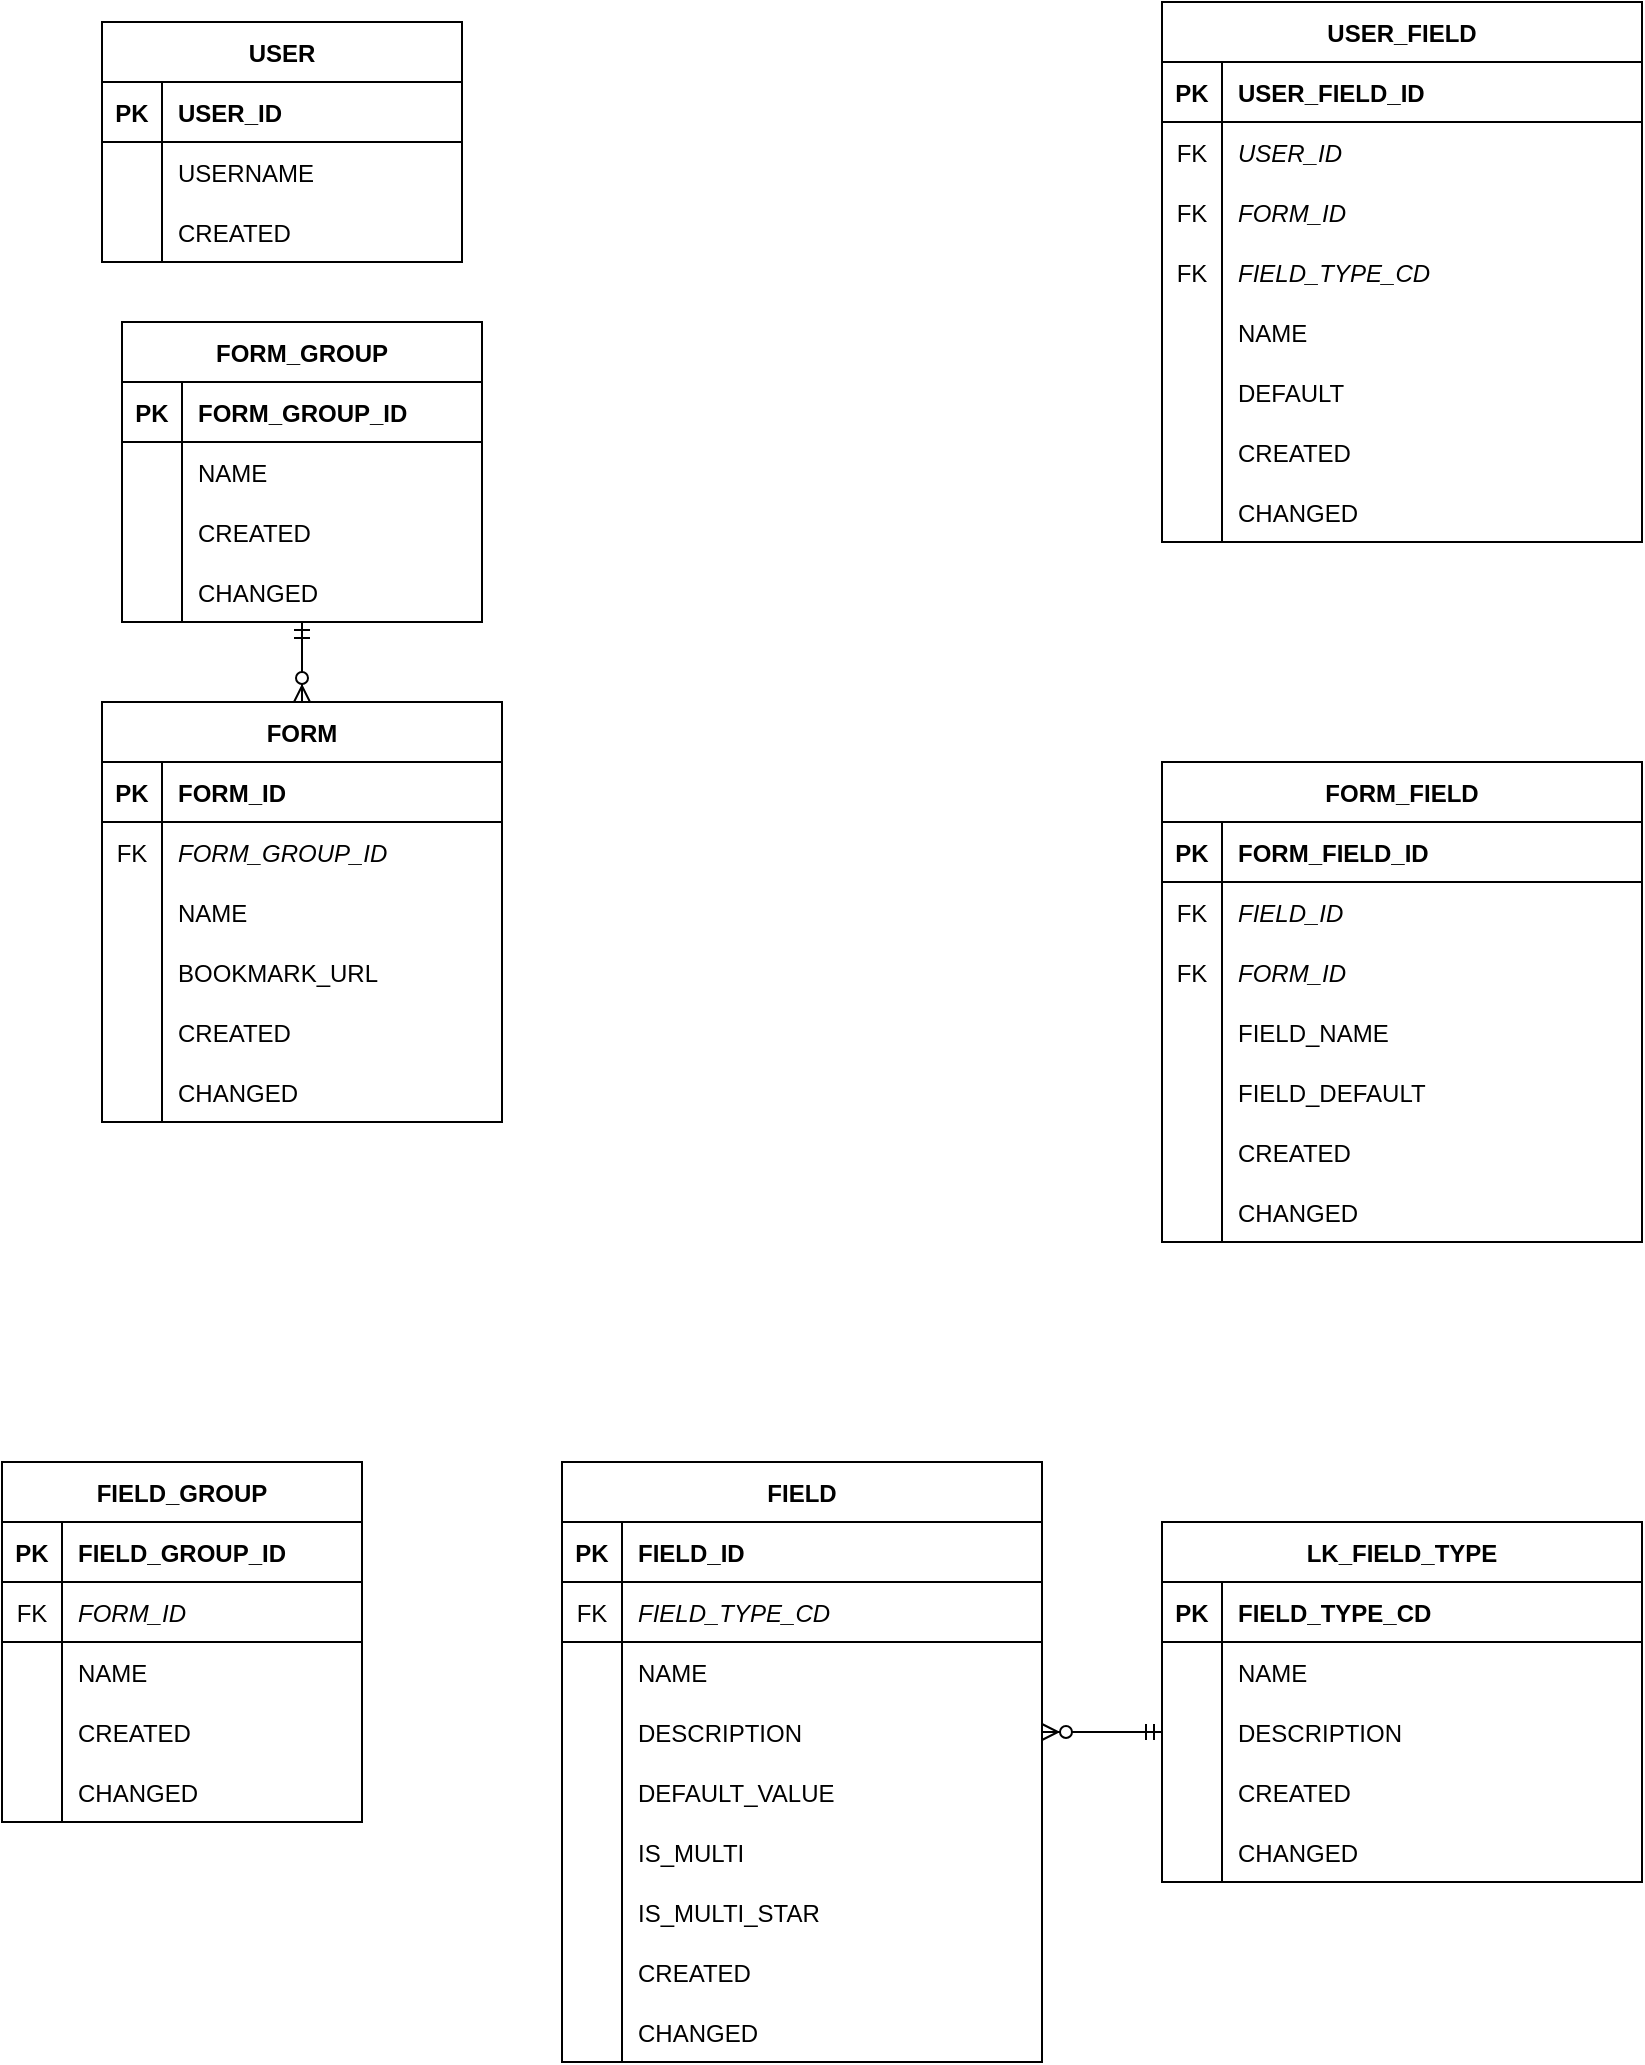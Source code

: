 <mxfile version="14.1.1" type="github"><diagram id="ejRv6FtVMsFCVGn7EdGN" name="Page-1"><mxGraphModel dx="2523" dy="896" grid="1" gridSize="10" guides="1" tooltips="1" connect="1" arrows="1" fold="1" page="1" pageScale="1" pageWidth="850" pageHeight="1100" math="0" shadow="0"><root><mxCell id="0"/><mxCell id="1" parent="0"/><mxCell id="hZEWQBND3dvIT94Ch_Uh-1" value="USER" style="shape=table;startSize=30;container=1;collapsible=1;childLayout=tableLayout;fixedRows=1;rowLines=0;fontStyle=1;align=center;resizeLast=1;" vertex="1" parent="1"><mxGeometry x="40" y="60" width="180" height="120" as="geometry"><mxRectangle x="80" y="140" width="70" height="30" as="alternateBounds"/></mxGeometry></mxCell><mxCell id="hZEWQBND3dvIT94Ch_Uh-2" value="" style="shape=partialRectangle;collapsible=0;dropTarget=0;pointerEvents=0;fillColor=none;top=0;left=0;bottom=1;right=0;points=[[0,0.5],[1,0.5]];portConstraint=eastwest;" vertex="1" parent="hZEWQBND3dvIT94Ch_Uh-1"><mxGeometry y="30" width="180" height="30" as="geometry"/></mxCell><mxCell id="hZEWQBND3dvIT94Ch_Uh-3" value="PK" style="shape=partialRectangle;connectable=0;fillColor=none;top=0;left=0;bottom=0;right=0;fontStyle=1;overflow=hidden;" vertex="1" parent="hZEWQBND3dvIT94Ch_Uh-2"><mxGeometry width="30" height="30" as="geometry"/></mxCell><mxCell id="hZEWQBND3dvIT94Ch_Uh-4" value="USER_ID" style="shape=partialRectangle;connectable=0;fillColor=none;top=0;left=0;bottom=0;right=0;align=left;spacingLeft=6;fontStyle=1;overflow=hidden;" vertex="1" parent="hZEWQBND3dvIT94Ch_Uh-2"><mxGeometry x="30" width="150" height="30" as="geometry"/></mxCell><mxCell id="hZEWQBND3dvIT94Ch_Uh-5" value="" style="shape=partialRectangle;collapsible=0;dropTarget=0;pointerEvents=0;fillColor=none;top=0;left=0;bottom=0;right=0;points=[[0,0.5],[1,0.5]];portConstraint=eastwest;" vertex="1" parent="hZEWQBND3dvIT94Ch_Uh-1"><mxGeometry y="60" width="180" height="30" as="geometry"/></mxCell><mxCell id="hZEWQBND3dvIT94Ch_Uh-6" value="" style="shape=partialRectangle;connectable=0;fillColor=none;top=0;left=0;bottom=0;right=0;editable=1;overflow=hidden;" vertex="1" parent="hZEWQBND3dvIT94Ch_Uh-5"><mxGeometry width="30" height="30" as="geometry"/></mxCell><mxCell id="hZEWQBND3dvIT94Ch_Uh-7" value="USERNAME" style="shape=partialRectangle;connectable=0;fillColor=none;top=0;left=0;bottom=0;right=0;align=left;spacingLeft=6;overflow=hidden;" vertex="1" parent="hZEWQBND3dvIT94Ch_Uh-5"><mxGeometry x="30" width="150" height="30" as="geometry"/></mxCell><mxCell id="hZEWQBND3dvIT94Ch_Uh-8" value="" style="shape=partialRectangle;collapsible=0;dropTarget=0;pointerEvents=0;fillColor=none;top=0;left=0;bottom=0;right=0;points=[[0,0.5],[1,0.5]];portConstraint=eastwest;" vertex="1" parent="hZEWQBND3dvIT94Ch_Uh-1"><mxGeometry y="90" width="180" height="30" as="geometry"/></mxCell><mxCell id="hZEWQBND3dvIT94Ch_Uh-9" value="" style="shape=partialRectangle;connectable=0;fillColor=none;top=0;left=0;bottom=0;right=0;editable=1;overflow=hidden;" vertex="1" parent="hZEWQBND3dvIT94Ch_Uh-8"><mxGeometry width="30" height="30" as="geometry"/></mxCell><mxCell id="hZEWQBND3dvIT94Ch_Uh-10" value="CREATED" style="shape=partialRectangle;connectable=0;fillColor=none;top=0;left=0;bottom=0;right=0;align=left;spacingLeft=6;overflow=hidden;" vertex="1" parent="hZEWQBND3dvIT94Ch_Uh-8"><mxGeometry x="30" width="150" height="30" as="geometry"/></mxCell><mxCell id="hZEWQBND3dvIT94Ch_Uh-197" style="edgeStyle=none;rounded=0;orthogonalLoop=1;jettySize=auto;html=1;exitX=0.5;exitY=0;exitDx=0;exitDy=0;startArrow=ERzeroToMany;startFill=1;endArrow=ERmandOne;endFill=0;strokeColor=#000000;strokeWidth=1;" edge="1" parent="1" source="hZEWQBND3dvIT94Ch_Uh-14" target="hZEWQBND3dvIT94Ch_Uh-194"><mxGeometry relative="1" as="geometry"/></mxCell><mxCell id="hZEWQBND3dvIT94Ch_Uh-14" value="FORM" style="shape=table;startSize=30;container=1;collapsible=1;childLayout=tableLayout;fixedRows=1;rowLines=0;fontStyle=1;align=center;resizeLast=1;" vertex="1" parent="1"><mxGeometry x="40" y="400" width="200" height="210" as="geometry"><mxRectangle x="80" y="140" width="70" height="30" as="alternateBounds"/></mxGeometry></mxCell><mxCell id="hZEWQBND3dvIT94Ch_Uh-15" value="" style="shape=partialRectangle;collapsible=0;dropTarget=0;pointerEvents=0;fillColor=none;top=0;left=0;bottom=1;right=0;points=[[0,0.5],[1,0.5]];portConstraint=eastwest;" vertex="1" parent="hZEWQBND3dvIT94Ch_Uh-14"><mxGeometry y="30" width="200" height="30" as="geometry"/></mxCell><mxCell id="hZEWQBND3dvIT94Ch_Uh-16" value="PK" style="shape=partialRectangle;connectable=0;fillColor=none;top=0;left=0;bottom=0;right=0;fontStyle=1;overflow=hidden;" vertex="1" parent="hZEWQBND3dvIT94Ch_Uh-15"><mxGeometry width="30" height="30" as="geometry"/></mxCell><mxCell id="hZEWQBND3dvIT94Ch_Uh-17" value="FORM_ID" style="shape=partialRectangle;connectable=0;fillColor=none;top=0;left=0;bottom=0;right=0;align=left;spacingLeft=6;fontStyle=1;overflow=hidden;" vertex="1" parent="hZEWQBND3dvIT94Ch_Uh-15"><mxGeometry x="30" width="170" height="30" as="geometry"/></mxCell><mxCell id="hZEWQBND3dvIT94Ch_Uh-198" style="shape=partialRectangle;collapsible=0;dropTarget=0;pointerEvents=0;fillColor=none;top=0;left=0;bottom=0;right=0;points=[[0,0.5],[1,0.5]];portConstraint=eastwest;" vertex="1" parent="hZEWQBND3dvIT94Ch_Uh-14"><mxGeometry y="60" width="200" height="30" as="geometry"/></mxCell><mxCell id="hZEWQBND3dvIT94Ch_Uh-199" value="FK" style="shape=partialRectangle;connectable=0;fillColor=none;top=0;left=0;bottom=0;right=0;editable=1;overflow=hidden;" vertex="1" parent="hZEWQBND3dvIT94Ch_Uh-198"><mxGeometry width="30" height="30" as="geometry"/></mxCell><mxCell id="hZEWQBND3dvIT94Ch_Uh-200" value="FORM_GROUP_ID" style="shape=partialRectangle;connectable=0;fillColor=none;top=0;left=0;bottom=0;right=0;align=left;spacingLeft=6;overflow=hidden;fontStyle=2" vertex="1" parent="hZEWQBND3dvIT94Ch_Uh-198"><mxGeometry x="30" width="170" height="30" as="geometry"/></mxCell><mxCell id="hZEWQBND3dvIT94Ch_Uh-18" value="" style="shape=partialRectangle;collapsible=0;dropTarget=0;pointerEvents=0;fillColor=none;top=0;left=0;bottom=0;right=0;points=[[0,0.5],[1,0.5]];portConstraint=eastwest;" vertex="1" parent="hZEWQBND3dvIT94Ch_Uh-14"><mxGeometry y="90" width="200" height="30" as="geometry"/></mxCell><mxCell id="hZEWQBND3dvIT94Ch_Uh-19" value="" style="shape=partialRectangle;connectable=0;fillColor=none;top=0;left=0;bottom=0;right=0;editable=1;overflow=hidden;" vertex="1" parent="hZEWQBND3dvIT94Ch_Uh-18"><mxGeometry width="30" height="30" as="geometry"/></mxCell><mxCell id="hZEWQBND3dvIT94Ch_Uh-20" value="NAME" style="shape=partialRectangle;connectable=0;fillColor=none;top=0;left=0;bottom=0;right=0;align=left;spacingLeft=6;overflow=hidden;" vertex="1" parent="hZEWQBND3dvIT94Ch_Uh-18"><mxGeometry x="30" width="170" height="30" as="geometry"/></mxCell><mxCell id="hZEWQBND3dvIT94Ch_Uh-110" style="shape=partialRectangle;collapsible=0;dropTarget=0;pointerEvents=0;fillColor=none;top=0;left=0;bottom=0;right=0;points=[[0,0.5],[1,0.5]];portConstraint=eastwest;" vertex="1" parent="hZEWQBND3dvIT94Ch_Uh-14"><mxGeometry y="120" width="200" height="30" as="geometry"/></mxCell><mxCell id="hZEWQBND3dvIT94Ch_Uh-111" style="shape=partialRectangle;connectable=0;fillColor=none;top=0;left=0;bottom=0;right=0;editable=1;overflow=hidden;" vertex="1" parent="hZEWQBND3dvIT94Ch_Uh-110"><mxGeometry width="30" height="30" as="geometry"/></mxCell><mxCell id="hZEWQBND3dvIT94Ch_Uh-112" value="BOOKMARK_URL" style="shape=partialRectangle;connectable=0;fillColor=none;top=0;left=0;bottom=0;right=0;align=left;spacingLeft=6;overflow=hidden;" vertex="1" parent="hZEWQBND3dvIT94Ch_Uh-110"><mxGeometry x="30" width="170" height="30" as="geometry"/></mxCell><mxCell id="hZEWQBND3dvIT94Ch_Uh-21" value="" style="shape=partialRectangle;collapsible=0;dropTarget=0;pointerEvents=0;fillColor=none;top=0;left=0;bottom=0;right=0;points=[[0,0.5],[1,0.5]];portConstraint=eastwest;" vertex="1" parent="hZEWQBND3dvIT94Ch_Uh-14"><mxGeometry y="150" width="200" height="30" as="geometry"/></mxCell><mxCell id="hZEWQBND3dvIT94Ch_Uh-22" value="" style="shape=partialRectangle;connectable=0;fillColor=none;top=0;left=0;bottom=0;right=0;editable=1;overflow=hidden;" vertex="1" parent="hZEWQBND3dvIT94Ch_Uh-21"><mxGeometry width="30" height="30" as="geometry"/></mxCell><mxCell id="hZEWQBND3dvIT94Ch_Uh-23" value="CREATED" style="shape=partialRectangle;connectable=0;fillColor=none;top=0;left=0;bottom=0;right=0;align=left;spacingLeft=6;overflow=hidden;" vertex="1" parent="hZEWQBND3dvIT94Ch_Uh-21"><mxGeometry x="30" width="170" height="30" as="geometry"/></mxCell><mxCell id="hZEWQBND3dvIT94Ch_Uh-24" value="" style="shape=partialRectangle;collapsible=0;dropTarget=0;pointerEvents=0;fillColor=none;top=0;left=0;bottom=0;right=0;points=[[0,0.5],[1,0.5]];portConstraint=eastwest;" vertex="1" parent="hZEWQBND3dvIT94Ch_Uh-14"><mxGeometry y="180" width="200" height="30" as="geometry"/></mxCell><mxCell id="hZEWQBND3dvIT94Ch_Uh-25" value="" style="shape=partialRectangle;connectable=0;fillColor=none;top=0;left=0;bottom=0;right=0;editable=1;overflow=hidden;" vertex="1" parent="hZEWQBND3dvIT94Ch_Uh-24"><mxGeometry width="30" height="30" as="geometry"/></mxCell><mxCell id="hZEWQBND3dvIT94Ch_Uh-26" value="CHANGED" style="shape=partialRectangle;connectable=0;fillColor=none;top=0;left=0;bottom=0;right=0;align=left;spacingLeft=6;overflow=hidden;" vertex="1" parent="hZEWQBND3dvIT94Ch_Uh-24"><mxGeometry x="30" width="170" height="30" as="geometry"/></mxCell><mxCell id="hZEWQBND3dvIT94Ch_Uh-30" value="FORM_FIELD" style="shape=table;startSize=30;container=1;collapsible=1;childLayout=tableLayout;fixedRows=1;rowLines=0;fontStyle=1;align=center;resizeLast=1;" vertex="1" parent="1"><mxGeometry x="570" y="430" width="240" height="240" as="geometry"><mxRectangle x="80" y="140" width="70" height="30" as="alternateBounds"/></mxGeometry></mxCell><mxCell id="hZEWQBND3dvIT94Ch_Uh-31" value="" style="shape=partialRectangle;collapsible=0;dropTarget=0;pointerEvents=0;fillColor=none;top=0;left=0;bottom=1;right=0;points=[[0,0.5],[1,0.5]];portConstraint=eastwest;" vertex="1" parent="hZEWQBND3dvIT94Ch_Uh-30"><mxGeometry y="30" width="240" height="30" as="geometry"/></mxCell><mxCell id="hZEWQBND3dvIT94Ch_Uh-32" value="PK" style="shape=partialRectangle;connectable=0;fillColor=none;top=0;left=0;bottom=0;right=0;fontStyle=1;overflow=hidden;" vertex="1" parent="hZEWQBND3dvIT94Ch_Uh-31"><mxGeometry width="30" height="30" as="geometry"/></mxCell><mxCell id="hZEWQBND3dvIT94Ch_Uh-33" value="FORM_FIELD_ID" style="shape=partialRectangle;connectable=0;fillColor=none;top=0;left=0;bottom=0;right=0;align=left;spacingLeft=6;fontStyle=1;overflow=hidden;" vertex="1" parent="hZEWQBND3dvIT94Ch_Uh-31"><mxGeometry x="30" width="210" height="30" as="geometry"/></mxCell><mxCell id="hZEWQBND3dvIT94Ch_Uh-70" style="shape=partialRectangle;collapsible=0;dropTarget=0;pointerEvents=0;fillColor=none;top=0;left=0;bottom=0;right=0;points=[[0,0.5],[1,0.5]];portConstraint=eastwest;" vertex="1" parent="hZEWQBND3dvIT94Ch_Uh-30"><mxGeometry y="60" width="240" height="30" as="geometry"/></mxCell><mxCell id="hZEWQBND3dvIT94Ch_Uh-71" value="FK" style="shape=partialRectangle;connectable=0;fillColor=none;top=0;left=0;bottom=0;right=0;editable=1;overflow=hidden;" vertex="1" parent="hZEWQBND3dvIT94Ch_Uh-70"><mxGeometry width="30" height="30" as="geometry"/></mxCell><mxCell id="hZEWQBND3dvIT94Ch_Uh-72" value="FIELD_ID" style="shape=partialRectangle;connectable=0;fillColor=none;top=0;left=0;bottom=0;right=0;align=left;spacingLeft=6;overflow=hidden;fontStyle=2" vertex="1" parent="hZEWQBND3dvIT94Ch_Uh-70"><mxGeometry x="30" width="210" height="30" as="geometry"/></mxCell><mxCell id="hZEWQBND3dvIT94Ch_Uh-151" style="shape=partialRectangle;collapsible=0;dropTarget=0;pointerEvents=0;fillColor=none;top=0;left=0;bottom=0;right=0;points=[[0,0.5],[1,0.5]];portConstraint=eastwest;" vertex="1" parent="hZEWQBND3dvIT94Ch_Uh-30"><mxGeometry y="90" width="240" height="30" as="geometry"/></mxCell><mxCell id="hZEWQBND3dvIT94Ch_Uh-152" value="FK" style="shape=partialRectangle;connectable=0;fillColor=none;top=0;left=0;bottom=0;right=0;editable=1;overflow=hidden;" vertex="1" parent="hZEWQBND3dvIT94Ch_Uh-151"><mxGeometry width="30" height="30" as="geometry"/></mxCell><mxCell id="hZEWQBND3dvIT94Ch_Uh-153" value="FORM_ID" style="shape=partialRectangle;connectable=0;fillColor=none;top=0;left=0;bottom=0;right=0;align=left;spacingLeft=6;overflow=hidden;fontStyle=2" vertex="1" parent="hZEWQBND3dvIT94Ch_Uh-151"><mxGeometry x="30" width="210" height="30" as="geometry"/></mxCell><mxCell id="hZEWQBND3dvIT94Ch_Uh-34" value="" style="shape=partialRectangle;collapsible=0;dropTarget=0;pointerEvents=0;fillColor=none;top=0;left=0;bottom=0;right=0;points=[[0,0.5],[1,0.5]];portConstraint=eastwest;" vertex="1" parent="hZEWQBND3dvIT94Ch_Uh-30"><mxGeometry y="120" width="240" height="30" as="geometry"/></mxCell><mxCell id="hZEWQBND3dvIT94Ch_Uh-35" value="" style="shape=partialRectangle;connectable=0;fillColor=none;top=0;left=0;bottom=0;right=0;editable=1;overflow=hidden;" vertex="1" parent="hZEWQBND3dvIT94Ch_Uh-34"><mxGeometry width="30" height="30" as="geometry"/></mxCell><mxCell id="hZEWQBND3dvIT94Ch_Uh-36" value="FIELD_NAME" style="shape=partialRectangle;connectable=0;fillColor=none;top=0;left=0;bottom=0;right=0;align=left;spacingLeft=6;overflow=hidden;" vertex="1" parent="hZEWQBND3dvIT94Ch_Uh-34"><mxGeometry x="30" width="210" height="30" as="geometry"/></mxCell><mxCell id="hZEWQBND3dvIT94Ch_Uh-43" style="shape=partialRectangle;collapsible=0;dropTarget=0;pointerEvents=0;fillColor=none;top=0;left=0;bottom=0;right=0;points=[[0,0.5],[1,0.5]];portConstraint=eastwest;" vertex="1" parent="hZEWQBND3dvIT94Ch_Uh-30"><mxGeometry y="150" width="240" height="30" as="geometry"/></mxCell><mxCell id="hZEWQBND3dvIT94Ch_Uh-44" style="shape=partialRectangle;connectable=0;fillColor=none;top=0;left=0;bottom=0;right=0;editable=1;overflow=hidden;" vertex="1" parent="hZEWQBND3dvIT94Ch_Uh-43"><mxGeometry width="30" height="30" as="geometry"/></mxCell><mxCell id="hZEWQBND3dvIT94Ch_Uh-45" value="FIELD_DEFAULT" style="shape=partialRectangle;connectable=0;fillColor=none;top=0;left=0;bottom=0;right=0;align=left;spacingLeft=6;overflow=hidden;" vertex="1" parent="hZEWQBND3dvIT94Ch_Uh-43"><mxGeometry x="30" width="210" height="30" as="geometry"/></mxCell><mxCell id="hZEWQBND3dvIT94Ch_Uh-37" value="" style="shape=partialRectangle;collapsible=0;dropTarget=0;pointerEvents=0;fillColor=none;top=0;left=0;bottom=0;right=0;points=[[0,0.5],[1,0.5]];portConstraint=eastwest;" vertex="1" parent="hZEWQBND3dvIT94Ch_Uh-30"><mxGeometry y="180" width="240" height="30" as="geometry"/></mxCell><mxCell id="hZEWQBND3dvIT94Ch_Uh-38" value="" style="shape=partialRectangle;connectable=0;fillColor=none;top=0;left=0;bottom=0;right=0;editable=1;overflow=hidden;" vertex="1" parent="hZEWQBND3dvIT94Ch_Uh-37"><mxGeometry width="30" height="30" as="geometry"/></mxCell><mxCell id="hZEWQBND3dvIT94Ch_Uh-39" value="CREATED" style="shape=partialRectangle;connectable=0;fillColor=none;top=0;left=0;bottom=0;right=0;align=left;spacingLeft=6;overflow=hidden;" vertex="1" parent="hZEWQBND3dvIT94Ch_Uh-37"><mxGeometry x="30" width="210" height="30" as="geometry"/></mxCell><mxCell id="hZEWQBND3dvIT94Ch_Uh-40" value="" style="shape=partialRectangle;collapsible=0;dropTarget=0;pointerEvents=0;fillColor=none;top=0;left=0;bottom=0;right=0;points=[[0,0.5],[1,0.5]];portConstraint=eastwest;" vertex="1" parent="hZEWQBND3dvIT94Ch_Uh-30"><mxGeometry y="210" width="240" height="30" as="geometry"/></mxCell><mxCell id="hZEWQBND3dvIT94Ch_Uh-41" value="" style="shape=partialRectangle;connectable=0;fillColor=none;top=0;left=0;bottom=0;right=0;editable=1;overflow=hidden;" vertex="1" parent="hZEWQBND3dvIT94Ch_Uh-40"><mxGeometry width="30" height="30" as="geometry"/></mxCell><mxCell id="hZEWQBND3dvIT94Ch_Uh-42" value="CHANGED" style="shape=partialRectangle;connectable=0;fillColor=none;top=0;left=0;bottom=0;right=0;align=left;spacingLeft=6;overflow=hidden;" vertex="1" parent="hZEWQBND3dvIT94Ch_Uh-40"><mxGeometry x="30" width="210" height="30" as="geometry"/></mxCell><mxCell id="hZEWQBND3dvIT94Ch_Uh-49" value="LK_FIELD_TYPE" style="shape=table;startSize=30;container=1;collapsible=1;childLayout=tableLayout;fixedRows=1;rowLines=0;fontStyle=1;align=center;resizeLast=1;" vertex="1" parent="1"><mxGeometry x="570" y="810" width="240" height="180" as="geometry"><mxRectangle x="80" y="140" width="70" height="30" as="alternateBounds"/></mxGeometry></mxCell><mxCell id="hZEWQBND3dvIT94Ch_Uh-50" value="" style="shape=partialRectangle;collapsible=0;dropTarget=0;pointerEvents=0;fillColor=none;top=0;left=0;bottom=1;right=0;points=[[0,0.5],[1,0.5]];portConstraint=eastwest;" vertex="1" parent="hZEWQBND3dvIT94Ch_Uh-49"><mxGeometry y="30" width="240" height="30" as="geometry"/></mxCell><mxCell id="hZEWQBND3dvIT94Ch_Uh-51" value="PK" style="shape=partialRectangle;connectable=0;fillColor=none;top=0;left=0;bottom=0;right=0;fontStyle=1;overflow=hidden;" vertex="1" parent="hZEWQBND3dvIT94Ch_Uh-50"><mxGeometry width="30" height="30" as="geometry"/></mxCell><mxCell id="hZEWQBND3dvIT94Ch_Uh-52" value="FIELD_TYPE_CD" style="shape=partialRectangle;connectable=0;fillColor=none;top=0;left=0;bottom=0;right=0;align=left;spacingLeft=6;fontStyle=1;overflow=hidden;" vertex="1" parent="hZEWQBND3dvIT94Ch_Uh-50"><mxGeometry x="30" width="210" height="30" as="geometry"/></mxCell><mxCell id="hZEWQBND3dvIT94Ch_Uh-53" value="" style="shape=partialRectangle;collapsible=0;dropTarget=0;pointerEvents=0;fillColor=none;top=0;left=0;bottom=0;right=0;points=[[0,0.5],[1,0.5]];portConstraint=eastwest;" vertex="1" parent="hZEWQBND3dvIT94Ch_Uh-49"><mxGeometry y="60" width="240" height="30" as="geometry"/></mxCell><mxCell id="hZEWQBND3dvIT94Ch_Uh-54" value="" style="shape=partialRectangle;connectable=0;fillColor=none;top=0;left=0;bottom=0;right=0;editable=1;overflow=hidden;" vertex="1" parent="hZEWQBND3dvIT94Ch_Uh-53"><mxGeometry width="30" height="30" as="geometry"/></mxCell><mxCell id="hZEWQBND3dvIT94Ch_Uh-55" value="NAME" style="shape=partialRectangle;connectable=0;fillColor=none;top=0;left=0;bottom=0;right=0;align=left;spacingLeft=6;overflow=hidden;" vertex="1" parent="hZEWQBND3dvIT94Ch_Uh-53"><mxGeometry x="30" width="210" height="30" as="geometry"/></mxCell><mxCell id="hZEWQBND3dvIT94Ch_Uh-56" style="shape=partialRectangle;collapsible=0;dropTarget=0;pointerEvents=0;fillColor=none;top=0;left=0;bottom=0;right=0;points=[[0,0.5],[1,0.5]];portConstraint=eastwest;" vertex="1" parent="hZEWQBND3dvIT94Ch_Uh-49"><mxGeometry y="90" width="240" height="30" as="geometry"/></mxCell><mxCell id="hZEWQBND3dvIT94Ch_Uh-57" style="shape=partialRectangle;connectable=0;fillColor=none;top=0;left=0;bottom=0;right=0;editable=1;overflow=hidden;" vertex="1" parent="hZEWQBND3dvIT94Ch_Uh-56"><mxGeometry width="30" height="30" as="geometry"/></mxCell><mxCell id="hZEWQBND3dvIT94Ch_Uh-58" value="DESCRIPTION" style="shape=partialRectangle;connectable=0;fillColor=none;top=0;left=0;bottom=0;right=0;align=left;spacingLeft=6;overflow=hidden;" vertex="1" parent="hZEWQBND3dvIT94Ch_Uh-56"><mxGeometry x="30" width="210" height="30" as="geometry"/></mxCell><mxCell id="hZEWQBND3dvIT94Ch_Uh-62" value="" style="shape=partialRectangle;collapsible=0;dropTarget=0;pointerEvents=0;fillColor=none;top=0;left=0;bottom=0;right=0;points=[[0,0.5],[1,0.5]];portConstraint=eastwest;" vertex="1" parent="hZEWQBND3dvIT94Ch_Uh-49"><mxGeometry y="120" width="240" height="30" as="geometry"/></mxCell><mxCell id="hZEWQBND3dvIT94Ch_Uh-63" value="" style="shape=partialRectangle;connectable=0;fillColor=none;top=0;left=0;bottom=0;right=0;editable=1;overflow=hidden;" vertex="1" parent="hZEWQBND3dvIT94Ch_Uh-62"><mxGeometry width="30" height="30" as="geometry"/></mxCell><mxCell id="hZEWQBND3dvIT94Ch_Uh-64" value="CREATED" style="shape=partialRectangle;connectable=0;fillColor=none;top=0;left=0;bottom=0;right=0;align=left;spacingLeft=6;overflow=hidden;" vertex="1" parent="hZEWQBND3dvIT94Ch_Uh-62"><mxGeometry x="30" width="210" height="30" as="geometry"/></mxCell><mxCell id="hZEWQBND3dvIT94Ch_Uh-65" value="" style="shape=partialRectangle;collapsible=0;dropTarget=0;pointerEvents=0;fillColor=none;top=0;left=0;bottom=0;right=0;points=[[0,0.5],[1,0.5]];portConstraint=eastwest;" vertex="1" parent="hZEWQBND3dvIT94Ch_Uh-49"><mxGeometry y="150" width="240" height="30" as="geometry"/></mxCell><mxCell id="hZEWQBND3dvIT94Ch_Uh-66" value="" style="shape=partialRectangle;connectable=0;fillColor=none;top=0;left=0;bottom=0;right=0;editable=1;overflow=hidden;" vertex="1" parent="hZEWQBND3dvIT94Ch_Uh-65"><mxGeometry width="30" height="30" as="geometry"/></mxCell><mxCell id="hZEWQBND3dvIT94Ch_Uh-67" value="CHANGED" style="shape=partialRectangle;connectable=0;fillColor=none;top=0;left=0;bottom=0;right=0;align=left;spacingLeft=6;overflow=hidden;" vertex="1" parent="hZEWQBND3dvIT94Ch_Uh-65"><mxGeometry x="30" width="210" height="30" as="geometry"/></mxCell><mxCell id="hZEWQBND3dvIT94Ch_Uh-88" value="USER_FIELD" style="shape=table;startSize=30;container=1;collapsible=1;childLayout=tableLayout;fixedRows=1;rowLines=0;fontStyle=1;align=center;resizeLast=1;" vertex="1" parent="1"><mxGeometry x="570" y="50" width="240" height="270" as="geometry"><mxRectangle x="80" y="140" width="70" height="30" as="alternateBounds"/></mxGeometry></mxCell><mxCell id="hZEWQBND3dvIT94Ch_Uh-89" value="" style="shape=partialRectangle;collapsible=0;dropTarget=0;pointerEvents=0;fillColor=none;top=0;left=0;bottom=1;right=0;points=[[0,0.5],[1,0.5]];portConstraint=eastwest;" vertex="1" parent="hZEWQBND3dvIT94Ch_Uh-88"><mxGeometry y="30" width="240" height="30" as="geometry"/></mxCell><mxCell id="hZEWQBND3dvIT94Ch_Uh-90" value="PK" style="shape=partialRectangle;connectable=0;fillColor=none;top=0;left=0;bottom=0;right=0;fontStyle=1;overflow=hidden;" vertex="1" parent="hZEWQBND3dvIT94Ch_Uh-89"><mxGeometry width="30" height="30" as="geometry"/></mxCell><mxCell id="hZEWQBND3dvIT94Ch_Uh-91" value="USER_FIELD_ID" style="shape=partialRectangle;connectable=0;fillColor=none;top=0;left=0;bottom=0;right=0;align=left;spacingLeft=6;fontStyle=1;overflow=hidden;" vertex="1" parent="hZEWQBND3dvIT94Ch_Uh-89"><mxGeometry x="30" width="210" height="30" as="geometry"/></mxCell><mxCell id="hZEWQBND3dvIT94Ch_Uh-126" style="shape=partialRectangle;collapsible=0;dropTarget=0;pointerEvents=0;fillColor=none;top=0;left=0;bottom=0;right=0;points=[[0,0.5],[1,0.5]];portConstraint=eastwest;" vertex="1" parent="hZEWQBND3dvIT94Ch_Uh-88"><mxGeometry y="60" width="240" height="30" as="geometry"/></mxCell><mxCell id="hZEWQBND3dvIT94Ch_Uh-127" value="FK" style="shape=partialRectangle;connectable=0;fillColor=none;top=0;left=0;bottom=0;right=0;editable=1;overflow=hidden;" vertex="1" parent="hZEWQBND3dvIT94Ch_Uh-126"><mxGeometry width="30" height="30" as="geometry"/></mxCell><mxCell id="hZEWQBND3dvIT94Ch_Uh-128" value="USER_ID" style="shape=partialRectangle;connectable=0;fillColor=none;top=0;left=0;bottom=0;right=0;align=left;spacingLeft=6;overflow=hidden;fontStyle=2" vertex="1" parent="hZEWQBND3dvIT94Ch_Uh-126"><mxGeometry x="30" width="210" height="30" as="geometry"/></mxCell><mxCell id="hZEWQBND3dvIT94Ch_Uh-92" style="shape=partialRectangle;collapsible=0;dropTarget=0;pointerEvents=0;fillColor=none;top=0;left=0;bottom=0;right=0;points=[[0,0.5],[1,0.5]];portConstraint=eastwest;" vertex="1" parent="hZEWQBND3dvIT94Ch_Uh-88"><mxGeometry y="90" width="240" height="30" as="geometry"/></mxCell><mxCell id="hZEWQBND3dvIT94Ch_Uh-93" value="FK" style="shape=partialRectangle;connectable=0;fillColor=none;top=0;left=0;bottom=0;right=0;editable=1;overflow=hidden;" vertex="1" parent="hZEWQBND3dvIT94Ch_Uh-92"><mxGeometry width="30" height="30" as="geometry"/></mxCell><mxCell id="hZEWQBND3dvIT94Ch_Uh-94" value="FORM_ID" style="shape=partialRectangle;connectable=0;fillColor=none;top=0;left=0;bottom=0;right=0;align=left;spacingLeft=6;overflow=hidden;fontStyle=2" vertex="1" parent="hZEWQBND3dvIT94Ch_Uh-92"><mxGeometry x="30" width="210" height="30" as="geometry"/></mxCell><mxCell id="hZEWQBND3dvIT94Ch_Uh-95" style="shape=partialRectangle;collapsible=0;dropTarget=0;pointerEvents=0;fillColor=none;top=0;left=0;bottom=0;right=0;points=[[0,0.5],[1,0.5]];portConstraint=eastwest;" vertex="1" parent="hZEWQBND3dvIT94Ch_Uh-88"><mxGeometry y="120" width="240" height="30" as="geometry"/></mxCell><mxCell id="hZEWQBND3dvIT94Ch_Uh-96" value="FK" style="shape=partialRectangle;connectable=0;fillColor=none;top=0;left=0;bottom=0;right=0;editable=1;overflow=hidden;" vertex="1" parent="hZEWQBND3dvIT94Ch_Uh-95"><mxGeometry width="30" height="30" as="geometry"/></mxCell><mxCell id="hZEWQBND3dvIT94Ch_Uh-97" value="FIELD_TYPE_CD" style="shape=partialRectangle;connectable=0;fillColor=none;top=0;left=0;bottom=0;right=0;align=left;spacingLeft=6;overflow=hidden;fontStyle=2" vertex="1" parent="hZEWQBND3dvIT94Ch_Uh-95"><mxGeometry x="30" width="210" height="30" as="geometry"/></mxCell><mxCell id="hZEWQBND3dvIT94Ch_Uh-98" value="" style="shape=partialRectangle;collapsible=0;dropTarget=0;pointerEvents=0;fillColor=none;top=0;left=0;bottom=0;right=0;points=[[0,0.5],[1,0.5]];portConstraint=eastwest;" vertex="1" parent="hZEWQBND3dvIT94Ch_Uh-88"><mxGeometry y="150" width="240" height="30" as="geometry"/></mxCell><mxCell id="hZEWQBND3dvIT94Ch_Uh-99" value="" style="shape=partialRectangle;connectable=0;fillColor=none;top=0;left=0;bottom=0;right=0;editable=1;overflow=hidden;" vertex="1" parent="hZEWQBND3dvIT94Ch_Uh-98"><mxGeometry width="30" height="30" as="geometry"/></mxCell><mxCell id="hZEWQBND3dvIT94Ch_Uh-100" value="NAME" style="shape=partialRectangle;connectable=0;fillColor=none;top=0;left=0;bottom=0;right=0;align=left;spacingLeft=6;overflow=hidden;" vertex="1" parent="hZEWQBND3dvIT94Ch_Uh-98"><mxGeometry x="30" width="210" height="30" as="geometry"/></mxCell><mxCell id="hZEWQBND3dvIT94Ch_Uh-101" style="shape=partialRectangle;collapsible=0;dropTarget=0;pointerEvents=0;fillColor=none;top=0;left=0;bottom=0;right=0;points=[[0,0.5],[1,0.5]];portConstraint=eastwest;" vertex="1" parent="hZEWQBND3dvIT94Ch_Uh-88"><mxGeometry y="180" width="240" height="30" as="geometry"/></mxCell><mxCell id="hZEWQBND3dvIT94Ch_Uh-102" style="shape=partialRectangle;connectable=0;fillColor=none;top=0;left=0;bottom=0;right=0;editable=1;overflow=hidden;" vertex="1" parent="hZEWQBND3dvIT94Ch_Uh-101"><mxGeometry width="30" height="30" as="geometry"/></mxCell><mxCell id="hZEWQBND3dvIT94Ch_Uh-103" value="DEFAULT" style="shape=partialRectangle;connectable=0;fillColor=none;top=0;left=0;bottom=0;right=0;align=left;spacingLeft=6;overflow=hidden;" vertex="1" parent="hZEWQBND3dvIT94Ch_Uh-101"><mxGeometry x="30" width="210" height="30" as="geometry"/></mxCell><mxCell id="hZEWQBND3dvIT94Ch_Uh-104" value="" style="shape=partialRectangle;collapsible=0;dropTarget=0;pointerEvents=0;fillColor=none;top=0;left=0;bottom=0;right=0;points=[[0,0.5],[1,0.5]];portConstraint=eastwest;" vertex="1" parent="hZEWQBND3dvIT94Ch_Uh-88"><mxGeometry y="210" width="240" height="30" as="geometry"/></mxCell><mxCell id="hZEWQBND3dvIT94Ch_Uh-105" value="" style="shape=partialRectangle;connectable=0;fillColor=none;top=0;left=0;bottom=0;right=0;editable=1;overflow=hidden;" vertex="1" parent="hZEWQBND3dvIT94Ch_Uh-104"><mxGeometry width="30" height="30" as="geometry"/></mxCell><mxCell id="hZEWQBND3dvIT94Ch_Uh-106" value="CREATED" style="shape=partialRectangle;connectable=0;fillColor=none;top=0;left=0;bottom=0;right=0;align=left;spacingLeft=6;overflow=hidden;" vertex="1" parent="hZEWQBND3dvIT94Ch_Uh-104"><mxGeometry x="30" width="210" height="30" as="geometry"/></mxCell><mxCell id="hZEWQBND3dvIT94Ch_Uh-107" value="" style="shape=partialRectangle;collapsible=0;dropTarget=0;pointerEvents=0;fillColor=none;top=0;left=0;bottom=0;right=0;points=[[0,0.5],[1,0.5]];portConstraint=eastwest;" vertex="1" parent="hZEWQBND3dvIT94Ch_Uh-88"><mxGeometry y="240" width="240" height="30" as="geometry"/></mxCell><mxCell id="hZEWQBND3dvIT94Ch_Uh-108" value="" style="shape=partialRectangle;connectable=0;fillColor=none;top=0;left=0;bottom=0;right=0;editable=1;overflow=hidden;" vertex="1" parent="hZEWQBND3dvIT94Ch_Uh-107"><mxGeometry width="30" height="30" as="geometry"/></mxCell><mxCell id="hZEWQBND3dvIT94Ch_Uh-109" value="CHANGED" style="shape=partialRectangle;connectable=0;fillColor=none;top=0;left=0;bottom=0;right=0;align=left;spacingLeft=6;overflow=hidden;" vertex="1" parent="hZEWQBND3dvIT94Ch_Uh-107"><mxGeometry x="30" width="210" height="30" as="geometry"/></mxCell><mxCell id="hZEWQBND3dvIT94Ch_Uh-181" value="FORM_GROUP" style="shape=table;startSize=30;container=1;collapsible=1;childLayout=tableLayout;fixedRows=1;rowLines=0;fontStyle=1;align=center;resizeLast=1;" vertex="1" parent="1"><mxGeometry x="50" y="210" width="180" height="150" as="geometry"><mxRectangle x="80" y="140" width="70" height="30" as="alternateBounds"/></mxGeometry></mxCell><mxCell id="hZEWQBND3dvIT94Ch_Uh-182" value="" style="shape=partialRectangle;collapsible=0;dropTarget=0;pointerEvents=0;fillColor=none;top=0;left=0;bottom=1;right=0;points=[[0,0.5],[1,0.5]];portConstraint=eastwest;" vertex="1" parent="hZEWQBND3dvIT94Ch_Uh-181"><mxGeometry y="30" width="180" height="30" as="geometry"/></mxCell><mxCell id="hZEWQBND3dvIT94Ch_Uh-183" value="PK" style="shape=partialRectangle;connectable=0;fillColor=none;top=0;left=0;bottom=0;right=0;fontStyle=1;overflow=hidden;" vertex="1" parent="hZEWQBND3dvIT94Ch_Uh-182"><mxGeometry width="30" height="30" as="geometry"/></mxCell><mxCell id="hZEWQBND3dvIT94Ch_Uh-184" value="FORM_GROUP_ID" style="shape=partialRectangle;connectable=0;fillColor=none;top=0;left=0;bottom=0;right=0;align=left;spacingLeft=6;fontStyle=1;overflow=hidden;" vertex="1" parent="hZEWQBND3dvIT94Ch_Uh-182"><mxGeometry x="30" width="150" height="30" as="geometry"/></mxCell><mxCell id="hZEWQBND3dvIT94Ch_Uh-185" value="" style="shape=partialRectangle;collapsible=0;dropTarget=0;pointerEvents=0;fillColor=none;top=0;left=0;bottom=0;right=0;points=[[0,0.5],[1,0.5]];portConstraint=eastwest;" vertex="1" parent="hZEWQBND3dvIT94Ch_Uh-181"><mxGeometry y="60" width="180" height="30" as="geometry"/></mxCell><mxCell id="hZEWQBND3dvIT94Ch_Uh-186" value="" style="shape=partialRectangle;connectable=0;fillColor=none;top=0;left=0;bottom=0;right=0;editable=1;overflow=hidden;" vertex="1" parent="hZEWQBND3dvIT94Ch_Uh-185"><mxGeometry width="30" height="30" as="geometry"/></mxCell><mxCell id="hZEWQBND3dvIT94Ch_Uh-187" value="NAME" style="shape=partialRectangle;connectable=0;fillColor=none;top=0;left=0;bottom=0;right=0;align=left;spacingLeft=6;overflow=hidden;" vertex="1" parent="hZEWQBND3dvIT94Ch_Uh-185"><mxGeometry x="30" width="150" height="30" as="geometry"/></mxCell><mxCell id="hZEWQBND3dvIT94Ch_Uh-191" value="" style="shape=partialRectangle;collapsible=0;dropTarget=0;pointerEvents=0;fillColor=none;top=0;left=0;bottom=0;right=0;points=[[0,0.5],[1,0.5]];portConstraint=eastwest;" vertex="1" parent="hZEWQBND3dvIT94Ch_Uh-181"><mxGeometry y="90" width="180" height="30" as="geometry"/></mxCell><mxCell id="hZEWQBND3dvIT94Ch_Uh-192" value="" style="shape=partialRectangle;connectable=0;fillColor=none;top=0;left=0;bottom=0;right=0;editable=1;overflow=hidden;" vertex="1" parent="hZEWQBND3dvIT94Ch_Uh-191"><mxGeometry width="30" height="30" as="geometry"/></mxCell><mxCell id="hZEWQBND3dvIT94Ch_Uh-193" value="CREATED" style="shape=partialRectangle;connectable=0;fillColor=none;top=0;left=0;bottom=0;right=0;align=left;spacingLeft=6;overflow=hidden;" vertex="1" parent="hZEWQBND3dvIT94Ch_Uh-191"><mxGeometry x="30" width="150" height="30" as="geometry"/></mxCell><mxCell id="hZEWQBND3dvIT94Ch_Uh-194" value="" style="shape=partialRectangle;collapsible=0;dropTarget=0;pointerEvents=0;fillColor=none;top=0;left=0;bottom=0;right=0;points=[[0,0.5],[1,0.5]];portConstraint=eastwest;" vertex="1" parent="hZEWQBND3dvIT94Ch_Uh-181"><mxGeometry y="120" width="180" height="30" as="geometry"/></mxCell><mxCell id="hZEWQBND3dvIT94Ch_Uh-195" value="" style="shape=partialRectangle;connectable=0;fillColor=none;top=0;left=0;bottom=0;right=0;editable=1;overflow=hidden;" vertex="1" parent="hZEWQBND3dvIT94Ch_Uh-194"><mxGeometry width="30" height="30" as="geometry"/></mxCell><mxCell id="hZEWQBND3dvIT94Ch_Uh-196" value="CHANGED" style="shape=partialRectangle;connectable=0;fillColor=none;top=0;left=0;bottom=0;right=0;align=left;spacingLeft=6;overflow=hidden;" vertex="1" parent="hZEWQBND3dvIT94Ch_Uh-194"><mxGeometry x="30" width="150" height="30" as="geometry"/></mxCell><mxCell id="hZEWQBND3dvIT94Ch_Uh-201" value="FIELD" style="shape=table;startSize=30;container=1;collapsible=1;childLayout=tableLayout;fixedRows=1;rowLines=0;fontStyle=1;align=center;resizeLast=1;" vertex="1" parent="1"><mxGeometry x="270" y="780" width="240" height="300" as="geometry"><mxRectangle x="80" y="140" width="70" height="30" as="alternateBounds"/></mxGeometry></mxCell><mxCell id="hZEWQBND3dvIT94Ch_Uh-202" value="" style="shape=partialRectangle;collapsible=0;dropTarget=0;pointerEvents=0;fillColor=none;top=0;left=0;bottom=1;right=0;points=[[0,0.5],[1,0.5]];portConstraint=eastwest;" vertex="1" parent="hZEWQBND3dvIT94Ch_Uh-201"><mxGeometry y="30" width="240" height="30" as="geometry"/></mxCell><mxCell id="hZEWQBND3dvIT94Ch_Uh-203" value="PK" style="shape=partialRectangle;connectable=0;fillColor=none;top=0;left=0;bottom=0;right=0;fontStyle=1;overflow=hidden;" vertex="1" parent="hZEWQBND3dvIT94Ch_Uh-202"><mxGeometry width="30" height="30" as="geometry"/></mxCell><mxCell id="hZEWQBND3dvIT94Ch_Uh-204" value="FIELD_ID" style="shape=partialRectangle;connectable=0;fillColor=none;top=0;left=0;bottom=0;right=0;align=left;spacingLeft=6;fontStyle=1;overflow=hidden;" vertex="1" parent="hZEWQBND3dvIT94Ch_Uh-202"><mxGeometry x="30" width="210" height="30" as="geometry"/></mxCell><mxCell id="hZEWQBND3dvIT94Ch_Uh-224" style="shape=partialRectangle;collapsible=0;dropTarget=0;pointerEvents=0;fillColor=none;top=0;left=0;bottom=1;right=0;points=[[0,0.5],[1,0.5]];portConstraint=eastwest;" vertex="1" parent="hZEWQBND3dvIT94Ch_Uh-201"><mxGeometry y="60" width="240" height="30" as="geometry"/></mxCell><mxCell id="hZEWQBND3dvIT94Ch_Uh-225" value="FK" style="shape=partialRectangle;connectable=0;fillColor=none;top=0;left=0;bottom=0;right=0;fontStyle=0;overflow=hidden;" vertex="1" parent="hZEWQBND3dvIT94Ch_Uh-224"><mxGeometry width="30" height="30" as="geometry"/></mxCell><mxCell id="hZEWQBND3dvIT94Ch_Uh-226" value="FIELD_TYPE_CD" style="shape=partialRectangle;connectable=0;fillColor=none;top=0;left=0;bottom=0;right=0;align=left;spacingLeft=6;fontStyle=2;overflow=hidden;" vertex="1" parent="hZEWQBND3dvIT94Ch_Uh-224"><mxGeometry x="30" width="210" height="30" as="geometry"/></mxCell><mxCell id="hZEWQBND3dvIT94Ch_Uh-211" value="" style="shape=partialRectangle;collapsible=0;dropTarget=0;pointerEvents=0;fillColor=none;top=0;left=0;bottom=0;right=0;points=[[0,0.5],[1,0.5]];portConstraint=eastwest;" vertex="1" parent="hZEWQBND3dvIT94Ch_Uh-201"><mxGeometry y="90" width="240" height="30" as="geometry"/></mxCell><mxCell id="hZEWQBND3dvIT94Ch_Uh-212" value="" style="shape=partialRectangle;connectable=0;fillColor=none;top=0;left=0;bottom=0;right=0;editable=1;overflow=hidden;" vertex="1" parent="hZEWQBND3dvIT94Ch_Uh-211"><mxGeometry width="30" height="30" as="geometry"/></mxCell><mxCell id="hZEWQBND3dvIT94Ch_Uh-213" value="NAME" style="shape=partialRectangle;connectable=0;fillColor=none;top=0;left=0;bottom=0;right=0;align=left;spacingLeft=6;overflow=hidden;" vertex="1" parent="hZEWQBND3dvIT94Ch_Uh-211"><mxGeometry x="30" width="210" height="30" as="geometry"/></mxCell><mxCell id="hZEWQBND3dvIT94Ch_Uh-243" style="shape=partialRectangle;collapsible=0;dropTarget=0;pointerEvents=0;fillColor=none;top=0;left=0;bottom=0;right=0;points=[[0,0.5],[1,0.5]];portConstraint=eastwest;" vertex="1" parent="hZEWQBND3dvIT94Ch_Uh-201"><mxGeometry y="120" width="240" height="30" as="geometry"/></mxCell><mxCell id="hZEWQBND3dvIT94Ch_Uh-244" style="shape=partialRectangle;connectable=0;fillColor=none;top=0;left=0;bottom=0;right=0;editable=1;overflow=hidden;" vertex="1" parent="hZEWQBND3dvIT94Ch_Uh-243"><mxGeometry width="30" height="30" as="geometry"/></mxCell><mxCell id="hZEWQBND3dvIT94Ch_Uh-245" value="DESCRIPTION" style="shape=partialRectangle;connectable=0;fillColor=none;top=0;left=0;bottom=0;right=0;align=left;spacingLeft=6;overflow=hidden;" vertex="1" parent="hZEWQBND3dvIT94Ch_Uh-243"><mxGeometry x="30" width="210" height="30" as="geometry"/></mxCell><mxCell id="hZEWQBND3dvIT94Ch_Uh-214" style="shape=partialRectangle;collapsible=0;dropTarget=0;pointerEvents=0;fillColor=none;top=0;left=0;bottom=0;right=0;points=[[0,0.5],[1,0.5]];portConstraint=eastwest;" vertex="1" parent="hZEWQBND3dvIT94Ch_Uh-201"><mxGeometry y="150" width="240" height="30" as="geometry"/></mxCell><mxCell id="hZEWQBND3dvIT94Ch_Uh-215" style="shape=partialRectangle;connectable=0;fillColor=none;top=0;left=0;bottom=0;right=0;editable=1;overflow=hidden;" vertex="1" parent="hZEWQBND3dvIT94Ch_Uh-214"><mxGeometry width="30" height="30" as="geometry"/></mxCell><mxCell id="hZEWQBND3dvIT94Ch_Uh-216" value="DEFAULT_VALUE" style="shape=partialRectangle;connectable=0;fillColor=none;top=0;left=0;bottom=0;right=0;align=left;spacingLeft=6;overflow=hidden;" vertex="1" parent="hZEWQBND3dvIT94Ch_Uh-214"><mxGeometry x="30" width="210" height="30" as="geometry"/></mxCell><mxCell id="hZEWQBND3dvIT94Ch_Uh-246" style="shape=partialRectangle;collapsible=0;dropTarget=0;pointerEvents=0;fillColor=none;top=0;left=0;bottom=0;right=0;points=[[0,0.5],[1,0.5]];portConstraint=eastwest;" vertex="1" parent="hZEWQBND3dvIT94Ch_Uh-201"><mxGeometry y="180" width="240" height="30" as="geometry"/></mxCell><mxCell id="hZEWQBND3dvIT94Ch_Uh-247" style="shape=partialRectangle;connectable=0;fillColor=none;top=0;left=0;bottom=0;right=0;editable=1;overflow=hidden;" vertex="1" parent="hZEWQBND3dvIT94Ch_Uh-246"><mxGeometry width="30" height="30" as="geometry"/></mxCell><mxCell id="hZEWQBND3dvIT94Ch_Uh-248" value="IS_MULTI" style="shape=partialRectangle;connectable=0;fillColor=none;top=0;left=0;bottom=0;right=0;align=left;spacingLeft=6;overflow=hidden;" vertex="1" parent="hZEWQBND3dvIT94Ch_Uh-246"><mxGeometry x="30" width="210" height="30" as="geometry"/></mxCell><mxCell id="hZEWQBND3dvIT94Ch_Uh-249" style="shape=partialRectangle;collapsible=0;dropTarget=0;pointerEvents=0;fillColor=none;top=0;left=0;bottom=0;right=0;points=[[0,0.5],[1,0.5]];portConstraint=eastwest;" vertex="1" parent="hZEWQBND3dvIT94Ch_Uh-201"><mxGeometry y="210" width="240" height="30" as="geometry"/></mxCell><mxCell id="hZEWQBND3dvIT94Ch_Uh-250" style="shape=partialRectangle;connectable=0;fillColor=none;top=0;left=0;bottom=0;right=0;editable=1;overflow=hidden;" vertex="1" parent="hZEWQBND3dvIT94Ch_Uh-249"><mxGeometry width="30" height="30" as="geometry"/></mxCell><mxCell id="hZEWQBND3dvIT94Ch_Uh-251" value="IS_MULTI_STAR" style="shape=partialRectangle;connectable=0;fillColor=none;top=0;left=0;bottom=0;right=0;align=left;spacingLeft=6;overflow=hidden;" vertex="1" parent="hZEWQBND3dvIT94Ch_Uh-249"><mxGeometry x="30" width="210" height="30" as="geometry"/></mxCell><mxCell id="hZEWQBND3dvIT94Ch_Uh-217" value="" style="shape=partialRectangle;collapsible=0;dropTarget=0;pointerEvents=0;fillColor=none;top=0;left=0;bottom=0;right=0;points=[[0,0.5],[1,0.5]];portConstraint=eastwest;" vertex="1" parent="hZEWQBND3dvIT94Ch_Uh-201"><mxGeometry y="240" width="240" height="30" as="geometry"/></mxCell><mxCell id="hZEWQBND3dvIT94Ch_Uh-218" value="" style="shape=partialRectangle;connectable=0;fillColor=none;top=0;left=0;bottom=0;right=0;editable=1;overflow=hidden;" vertex="1" parent="hZEWQBND3dvIT94Ch_Uh-217"><mxGeometry width="30" height="30" as="geometry"/></mxCell><mxCell id="hZEWQBND3dvIT94Ch_Uh-219" value="CREATED" style="shape=partialRectangle;connectable=0;fillColor=none;top=0;left=0;bottom=0;right=0;align=left;spacingLeft=6;overflow=hidden;" vertex="1" parent="hZEWQBND3dvIT94Ch_Uh-217"><mxGeometry x="30" width="210" height="30" as="geometry"/></mxCell><mxCell id="hZEWQBND3dvIT94Ch_Uh-220" value="" style="shape=partialRectangle;collapsible=0;dropTarget=0;pointerEvents=0;fillColor=none;top=0;left=0;bottom=0;right=0;points=[[0,0.5],[1,0.5]];portConstraint=eastwest;" vertex="1" parent="hZEWQBND3dvIT94Ch_Uh-201"><mxGeometry y="270" width="240" height="30" as="geometry"/></mxCell><mxCell id="hZEWQBND3dvIT94Ch_Uh-221" value="" style="shape=partialRectangle;connectable=0;fillColor=none;top=0;left=0;bottom=0;right=0;editable=1;overflow=hidden;" vertex="1" parent="hZEWQBND3dvIT94Ch_Uh-220"><mxGeometry width="30" height="30" as="geometry"/></mxCell><mxCell id="hZEWQBND3dvIT94Ch_Uh-222" value="CHANGED" style="shape=partialRectangle;connectable=0;fillColor=none;top=0;left=0;bottom=0;right=0;align=left;spacingLeft=6;overflow=hidden;" vertex="1" parent="hZEWQBND3dvIT94Ch_Uh-220"><mxGeometry x="30" width="210" height="30" as="geometry"/></mxCell><mxCell id="hZEWQBND3dvIT94Ch_Uh-223" style="edgeStyle=none;rounded=0;orthogonalLoop=1;jettySize=auto;html=1;entryX=0;entryY=0.5;entryDx=0;entryDy=0;startArrow=ERzeroToMany;startFill=1;endArrow=ERmandOne;endFill=0;strokeColor=#000000;strokeWidth=1;exitX=1;exitY=0.5;exitDx=0;exitDy=0;" edge="1" parent="1" source="hZEWQBND3dvIT94Ch_Uh-243" target="hZEWQBND3dvIT94Ch_Uh-56"><mxGeometry relative="1" as="geometry"><mxPoint x="500" y="935" as="sourcePoint"/></mxGeometry></mxCell><mxCell id="hZEWQBND3dvIT94Ch_Uh-227" value="FIELD_GROUP" style="shape=table;startSize=30;container=1;collapsible=1;childLayout=tableLayout;fixedRows=1;rowLines=0;fontStyle=1;align=center;resizeLast=1;" vertex="1" parent="1"><mxGeometry x="-10" y="780" width="180" height="180" as="geometry"><mxRectangle x="80" y="140" width="70" height="30" as="alternateBounds"/></mxGeometry></mxCell><mxCell id="hZEWQBND3dvIT94Ch_Uh-228" value="" style="shape=partialRectangle;collapsible=0;dropTarget=0;pointerEvents=0;fillColor=none;top=0;left=0;bottom=1;right=0;points=[[0,0.5],[1,0.5]];portConstraint=eastwest;" vertex="1" parent="hZEWQBND3dvIT94Ch_Uh-227"><mxGeometry y="30" width="180" height="30" as="geometry"/></mxCell><mxCell id="hZEWQBND3dvIT94Ch_Uh-229" value="PK" style="shape=partialRectangle;connectable=0;fillColor=none;top=0;left=0;bottom=0;right=0;fontStyle=1;overflow=hidden;" vertex="1" parent="hZEWQBND3dvIT94Ch_Uh-228"><mxGeometry width="30" height="30" as="geometry"/></mxCell><mxCell id="hZEWQBND3dvIT94Ch_Uh-230" value="FIELD_GROUP_ID" style="shape=partialRectangle;connectable=0;fillColor=none;top=0;left=0;bottom=0;right=0;align=left;spacingLeft=6;fontStyle=1;overflow=hidden;" vertex="1" parent="hZEWQBND3dvIT94Ch_Uh-228"><mxGeometry x="30" width="150" height="30" as="geometry"/></mxCell><mxCell id="hZEWQBND3dvIT94Ch_Uh-240" style="shape=partialRectangle;collapsible=0;dropTarget=0;pointerEvents=0;fillColor=none;top=0;left=0;bottom=1;right=0;points=[[0,0.5],[1,0.5]];portConstraint=eastwest;" vertex="1" parent="hZEWQBND3dvIT94Ch_Uh-227"><mxGeometry y="60" width="180" height="30" as="geometry"/></mxCell><mxCell id="hZEWQBND3dvIT94Ch_Uh-241" value="FK" style="shape=partialRectangle;connectable=0;fillColor=none;top=0;left=0;bottom=0;right=0;fontStyle=0;overflow=hidden;" vertex="1" parent="hZEWQBND3dvIT94Ch_Uh-240"><mxGeometry width="30" height="30" as="geometry"/></mxCell><mxCell id="hZEWQBND3dvIT94Ch_Uh-242" value="FORM_ID" style="shape=partialRectangle;connectable=0;fillColor=none;top=0;left=0;bottom=0;right=0;align=left;spacingLeft=6;fontStyle=2;overflow=hidden;" vertex="1" parent="hZEWQBND3dvIT94Ch_Uh-240"><mxGeometry x="30" width="150" height="30" as="geometry"/></mxCell><mxCell id="hZEWQBND3dvIT94Ch_Uh-231" value="" style="shape=partialRectangle;collapsible=0;dropTarget=0;pointerEvents=0;fillColor=none;top=0;left=0;bottom=0;right=0;points=[[0,0.5],[1,0.5]];portConstraint=eastwest;" vertex="1" parent="hZEWQBND3dvIT94Ch_Uh-227"><mxGeometry y="90" width="180" height="30" as="geometry"/></mxCell><mxCell id="hZEWQBND3dvIT94Ch_Uh-232" value="" style="shape=partialRectangle;connectable=0;fillColor=none;top=0;left=0;bottom=0;right=0;editable=1;overflow=hidden;" vertex="1" parent="hZEWQBND3dvIT94Ch_Uh-231"><mxGeometry width="30" height="30" as="geometry"/></mxCell><mxCell id="hZEWQBND3dvIT94Ch_Uh-233" value="NAME" style="shape=partialRectangle;connectable=0;fillColor=none;top=0;left=0;bottom=0;right=0;align=left;spacingLeft=6;overflow=hidden;" vertex="1" parent="hZEWQBND3dvIT94Ch_Uh-231"><mxGeometry x="30" width="150" height="30" as="geometry"/></mxCell><mxCell id="hZEWQBND3dvIT94Ch_Uh-234" value="" style="shape=partialRectangle;collapsible=0;dropTarget=0;pointerEvents=0;fillColor=none;top=0;left=0;bottom=0;right=0;points=[[0,0.5],[1,0.5]];portConstraint=eastwest;" vertex="1" parent="hZEWQBND3dvIT94Ch_Uh-227"><mxGeometry y="120" width="180" height="30" as="geometry"/></mxCell><mxCell id="hZEWQBND3dvIT94Ch_Uh-235" value="" style="shape=partialRectangle;connectable=0;fillColor=none;top=0;left=0;bottom=0;right=0;editable=1;overflow=hidden;" vertex="1" parent="hZEWQBND3dvIT94Ch_Uh-234"><mxGeometry width="30" height="30" as="geometry"/></mxCell><mxCell id="hZEWQBND3dvIT94Ch_Uh-236" value="CREATED" style="shape=partialRectangle;connectable=0;fillColor=none;top=0;left=0;bottom=0;right=0;align=left;spacingLeft=6;overflow=hidden;" vertex="1" parent="hZEWQBND3dvIT94Ch_Uh-234"><mxGeometry x="30" width="150" height="30" as="geometry"/></mxCell><mxCell id="hZEWQBND3dvIT94Ch_Uh-237" value="" style="shape=partialRectangle;collapsible=0;dropTarget=0;pointerEvents=0;fillColor=none;top=0;left=0;bottom=0;right=0;points=[[0,0.5],[1,0.5]];portConstraint=eastwest;" vertex="1" parent="hZEWQBND3dvIT94Ch_Uh-227"><mxGeometry y="150" width="180" height="30" as="geometry"/></mxCell><mxCell id="hZEWQBND3dvIT94Ch_Uh-238" value="" style="shape=partialRectangle;connectable=0;fillColor=none;top=0;left=0;bottom=0;right=0;editable=1;overflow=hidden;" vertex="1" parent="hZEWQBND3dvIT94Ch_Uh-237"><mxGeometry width="30" height="30" as="geometry"/></mxCell><mxCell id="hZEWQBND3dvIT94Ch_Uh-239" value="CHANGED" style="shape=partialRectangle;connectable=0;fillColor=none;top=0;left=0;bottom=0;right=0;align=left;spacingLeft=6;overflow=hidden;" vertex="1" parent="hZEWQBND3dvIT94Ch_Uh-237"><mxGeometry x="30" width="150" height="30" as="geometry"/></mxCell></root></mxGraphModel></diagram></mxfile>